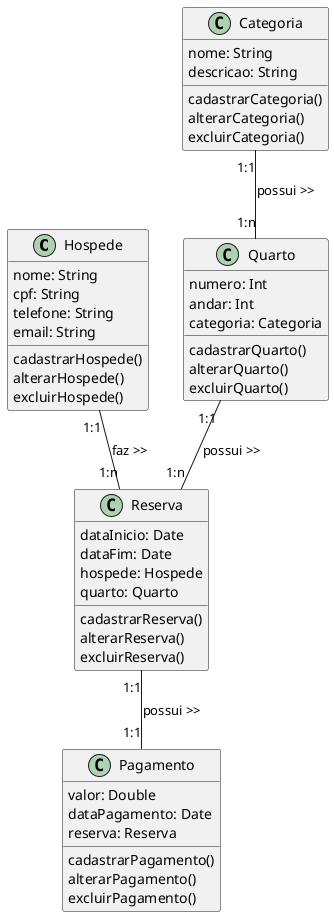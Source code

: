 @startuml Sistema De Reservas Hotel
class Hospede {
    nome: String
    cpf: String
    telefone: String
    email: String
    cadastrarHospede()
    alterarHospede()
    excluirHospede()
}

class Quarto {
    numero: Int
    andar: Int
    categoria: Categoria
    cadastrarQuarto()
    alterarQuarto()
    excluirQuarto()
}

class Categoria {
    nome: String
    descricao: String
    cadastrarCategoria()
    alterarCategoria()
    excluirCategoria()
}

class Reserva {
    dataInicio: Date
    dataFim: Date
    hospede: Hospede
    quarto: Quarto
    cadastrarReserva()
    alterarReserva()
    excluirReserva()
}

class Pagamento {
    valor: Double
    dataPagamento: Date
    reserva: Reserva
    cadastrarPagamento()
    alterarPagamento()
    excluirPagamento()
}

Hospede "1:1" -- "1:n" Reserva: faz >>
Quarto "1:1" -- "1:n" Reserva: possui >>
Categoria "1:1" -- "1:n" Quarto: possui >>
Reserva "1:1" -- "1:1" Pagamento: possui >>

@enduml